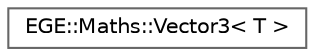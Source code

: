 digraph "Graphical Class Hierarchy"
{
 // LATEX_PDF_SIZE
  bgcolor="transparent";
  edge [fontname=Helvetica,fontsize=10,labelfontname=Helvetica,labelfontsize=10];
  node [fontname=Helvetica,fontsize=10,shape=box,height=0.2,width=0.4];
  rankdir="LR";
  Node0 [id="Node000000",label="EGE::Maths::Vector3\< T \>",height=0.2,width=0.4,color="grey40", fillcolor="white", style="filled",URL="$classEGE_1_1Maths_1_1Vector3.html",tooltip="A 3D vector class template."];
}
